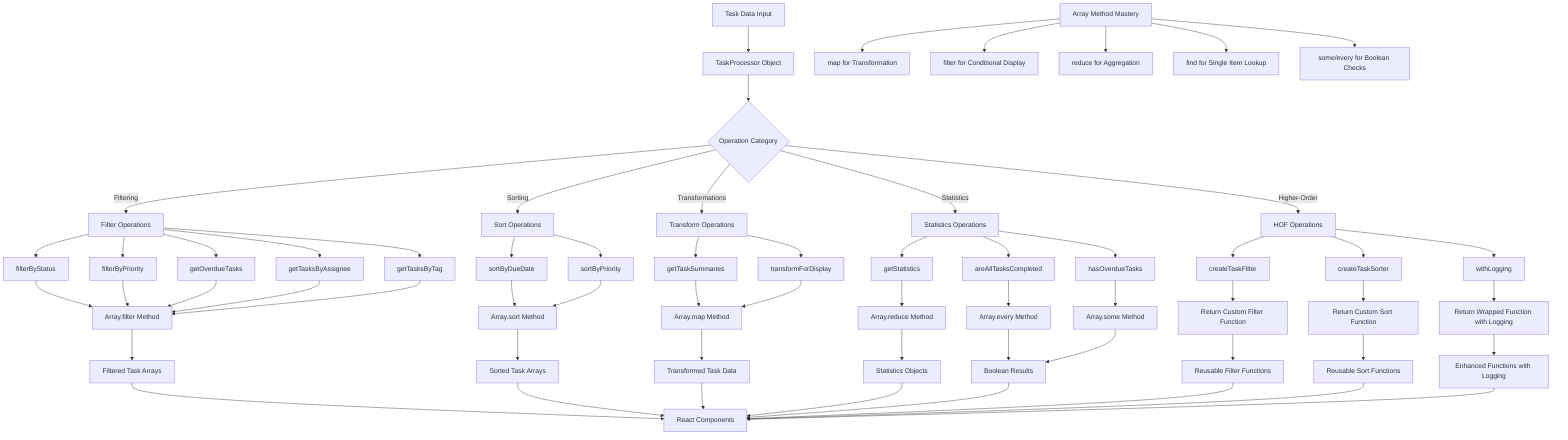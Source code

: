 %% Challenge 2: Task List Processor - Complete System Overview
%% This is the main dataflow diagram showing array methods and higher-order functions

graph TD
    A[Task Data Input] --> B[TaskProcessor Object]
    B --> C{Operation Category}
    
    C -->|Filtering| D[Filter Operations]
    C -->|Sorting| E[Sort Operations]
    C -->|Transformations| F[Transform Operations]
    C -->|Statistics| G[Statistics Operations]
    C -->|Higher-Order| H[HOF Operations]
    
    D --> D1[filterByStatus]
    D --> D2[filterByPriority]
    D --> D3[getOverdueTasks]
    D --> D4[getTasksByAssignee]
    D --> D5[getTasksByTag]
    
    E --> E1[sortByDueDate]
    E --> E2[sortByPriority]
    
    F --> F1[getTaskSummaries]
    F --> F2[transformForDisplay]
    
    G --> G1[getStatistics]
    G --> G2[areAllTasksCompleted]
    G --> G3[hasOverdueTasks]
    
    H --> H1[createTaskFilter]
    H --> H2[createTaskSorter]
    H --> H3[withLogging]
    
    D1 --> I[Array.filter Method]
    D2 --> I
    D3 --> I
    D4 --> I
    D5 --> I
    
    E1 --> J[Array.sort Method]
    E2 --> J
    
    F1 --> K[Array.map Method]
    F2 --> K
    
    G1 --> L[Array.reduce Method]
    G2 --> M[Array.every Method]
    G3 --> N[Array.some Method]
    
    H1 --> O[Return Custom Filter Function]
    H2 --> P[Return Custom Sort Function]
    H3 --> Q[Return Wrapped Function with Logging]
    
    I --> R[Filtered Task Arrays]
    J --> S[Sorted Task Arrays]
    K --> T[Transformed Task Data]
    L --> U[Statistics Objects]
    M --> V[Boolean Results]
    N --> V
    O --> W[Reusable Filter Functions]
    P --> X[Reusable Sort Functions]
    Q --> Y[Enhanced Functions with Logging]
    
    R --> Z[React Components]
    S --> Z
    T --> Z
    U --> Z
    V --> Z
    W --> Z
    X --> Z
    Y --> Z
    
    %% Array Method Mastery
    AA[Array Method Mastery] --> BB[map for Transformation]
    AA --> CC[filter for Conditional Display]
    AA --> DD[reduce for Aggregation]
    AA --> EE[find for Single Item Lookup]
    AA --> FF[some/every for Boolean Checks]